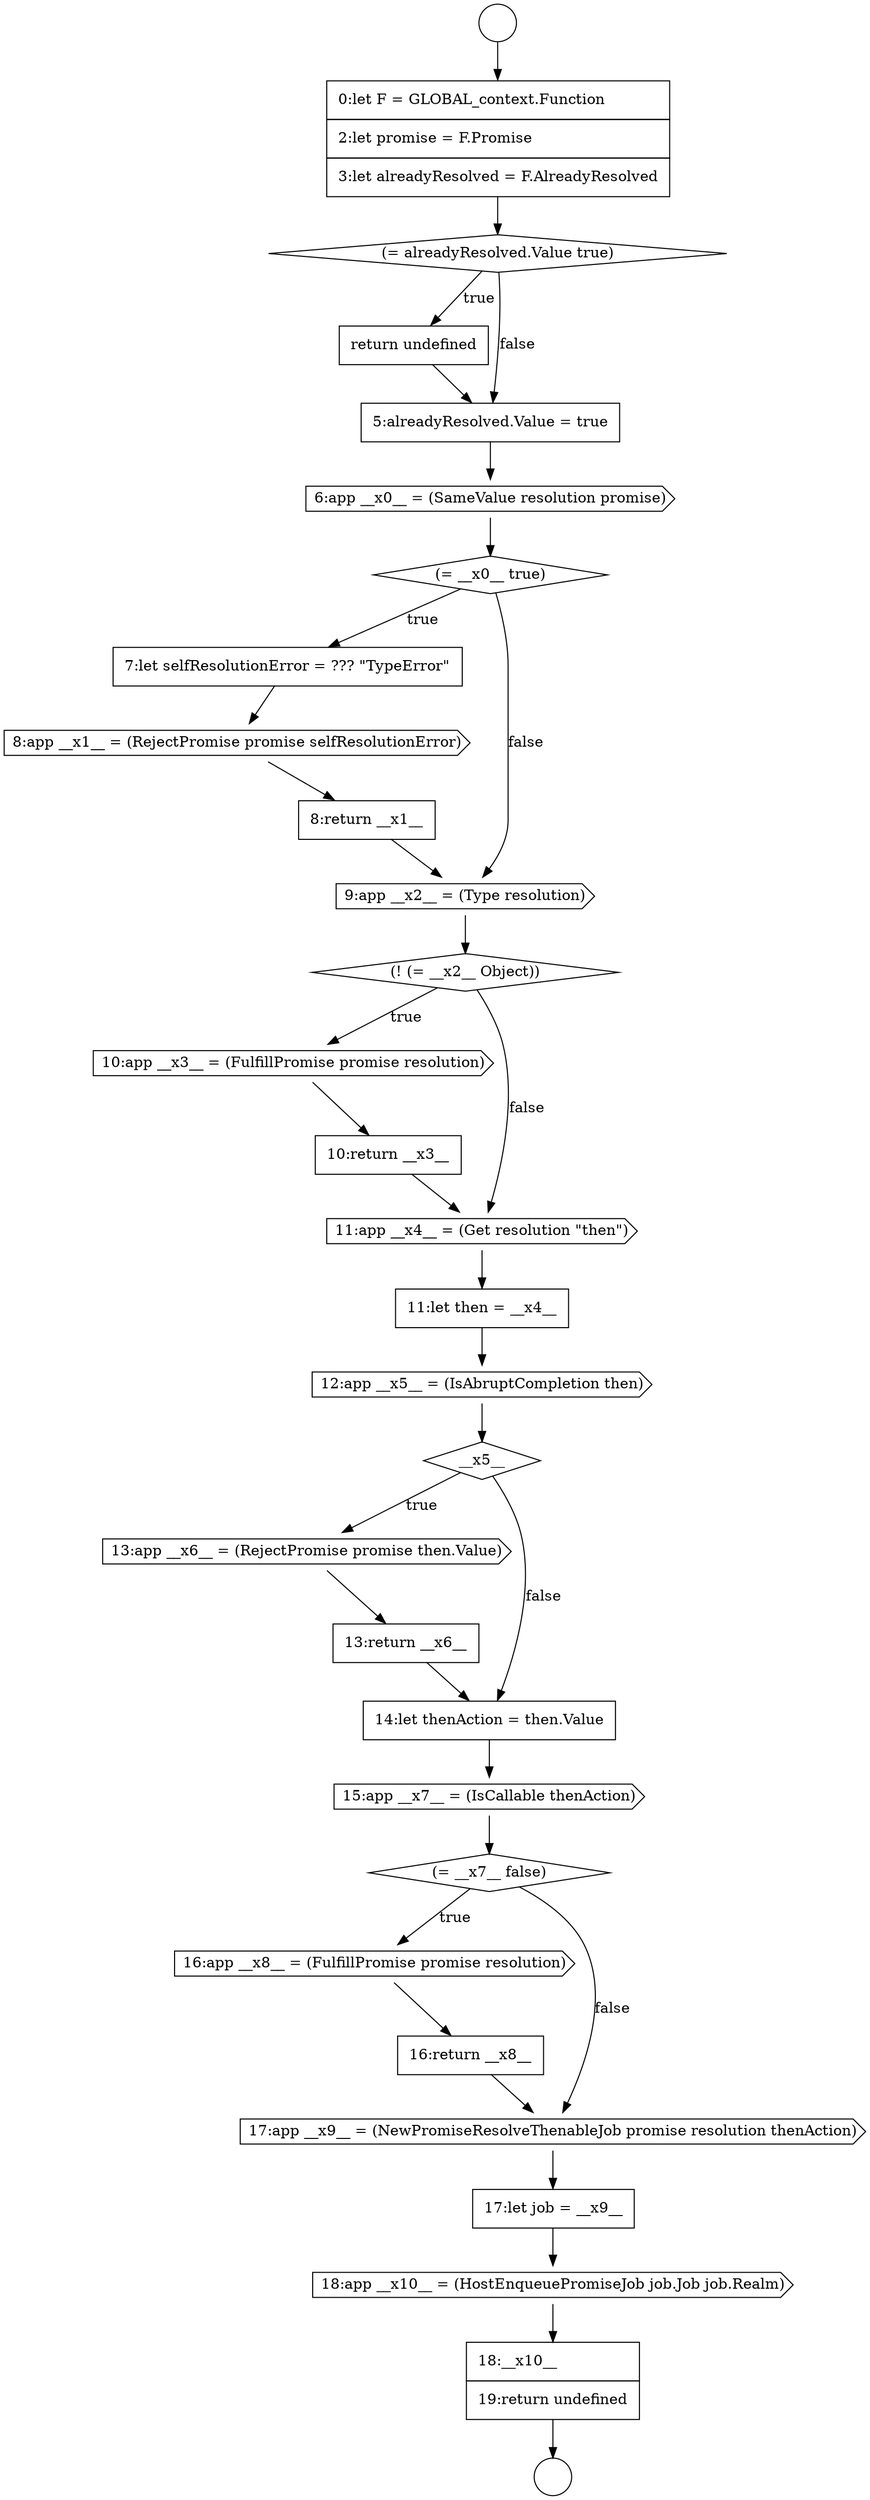 digraph {
  node18107 [shape=none, margin=0, label=<<font color="black">
    <table border="0" cellborder="1" cellspacing="0" cellpadding="10">
      <tr><td align="left">13:return __x6__</td></tr>
    </table>
  </font>> color="black" fillcolor="white" style=filled]
  node18090 [shape=diamond, label=<<font color="black">(= alreadyResolved.Value true)</font>> color="black" fillcolor="white" style=filled]
  node18104 [shape=cds, label=<<font color="black">12:app __x5__ = (IsAbruptCompletion then)</font>> color="black" fillcolor="white" style=filled]
  node18111 [shape=cds, label=<<font color="black">16:app __x8__ = (FulfillPromise promise resolution)</font>> color="black" fillcolor="white" style=filled]
  node18097 [shape=none, margin=0, label=<<font color="black">
    <table border="0" cellborder="1" cellspacing="0" cellpadding="10">
      <tr><td align="left">8:return __x1__</td></tr>
    </table>
  </font>> color="black" fillcolor="white" style=filled]
  node18112 [shape=none, margin=0, label=<<font color="black">
    <table border="0" cellborder="1" cellspacing="0" cellpadding="10">
      <tr><td align="left">16:return __x8__</td></tr>
    </table>
  </font>> color="black" fillcolor="white" style=filled]
  node18100 [shape=cds, label=<<font color="black">10:app __x3__ = (FulfillPromise promise resolution)</font>> color="black" fillcolor="white" style=filled]
  node18095 [shape=none, margin=0, label=<<font color="black">
    <table border="0" cellborder="1" cellspacing="0" cellpadding="10">
      <tr><td align="left">7:let selfResolutionError = ??? &quot;TypeError&quot;</td></tr>
    </table>
  </font>> color="black" fillcolor="white" style=filled]
  node18096 [shape=cds, label=<<font color="black">8:app __x1__ = (RejectPromise promise selfResolutionError)</font>> color="black" fillcolor="white" style=filled]
  node18105 [shape=diamond, label=<<font color="black">__x5__</font>> color="black" fillcolor="white" style=filled]
  node18109 [shape=cds, label=<<font color="black">15:app __x7__ = (IsCallable thenAction)</font>> color="black" fillcolor="white" style=filled]
  node18102 [shape=cds, label=<<font color="black">11:app __x4__ = (Get resolution &quot;then&quot;)</font>> color="black" fillcolor="white" style=filled]
  node18115 [shape=cds, label=<<font color="black">18:app __x10__ = (HostEnqueuePromiseJob job.Job job.Realm)</font>> color="black" fillcolor="white" style=filled]
  node18106 [shape=cds, label=<<font color="black">13:app __x6__ = (RejectPromise promise then.Value)</font>> color="black" fillcolor="white" style=filled]
  node18088 [shape=circle label=" " color="black" fillcolor="white" style=filled]
  node18110 [shape=diamond, label=<<font color="black">(= __x7__ false)</font>> color="black" fillcolor="white" style=filled]
  node18093 [shape=cds, label=<<font color="black">6:app __x0__ = (SameValue resolution promise)</font>> color="black" fillcolor="white" style=filled]
  node18098 [shape=cds, label=<<font color="black">9:app __x2__ = (Type resolution)</font>> color="black" fillcolor="white" style=filled]
  node18101 [shape=none, margin=0, label=<<font color="black">
    <table border="0" cellborder="1" cellspacing="0" cellpadding="10">
      <tr><td align="left">10:return __x3__</td></tr>
    </table>
  </font>> color="black" fillcolor="white" style=filled]
  node18114 [shape=none, margin=0, label=<<font color="black">
    <table border="0" cellborder="1" cellspacing="0" cellpadding="10">
      <tr><td align="left">17:let job = __x9__</td></tr>
    </table>
  </font>> color="black" fillcolor="white" style=filled]
  node18094 [shape=diamond, label=<<font color="black">(= __x0__ true)</font>> color="black" fillcolor="white" style=filled]
  node18116 [shape=none, margin=0, label=<<font color="black">
    <table border="0" cellborder="1" cellspacing="0" cellpadding="10">
      <tr><td align="left">18:__x10__</td></tr>
      <tr><td align="left">19:return undefined</td></tr>
    </table>
  </font>> color="black" fillcolor="white" style=filled]
  node18113 [shape=cds, label=<<font color="black">17:app __x9__ = (NewPromiseResolveThenableJob promise resolution thenAction)</font>> color="black" fillcolor="white" style=filled]
  node18091 [shape=none, margin=0, label=<<font color="black">
    <table border="0" cellborder="1" cellspacing="0" cellpadding="10">
      <tr><td align="left">return undefined</td></tr>
    </table>
  </font>> color="black" fillcolor="white" style=filled]
  node18087 [shape=circle label=" " color="black" fillcolor="white" style=filled]
  node18108 [shape=none, margin=0, label=<<font color="black">
    <table border="0" cellborder="1" cellspacing="0" cellpadding="10">
      <tr><td align="left">14:let thenAction = then.Value</td></tr>
    </table>
  </font>> color="black" fillcolor="white" style=filled]
  node18103 [shape=none, margin=0, label=<<font color="black">
    <table border="0" cellborder="1" cellspacing="0" cellpadding="10">
      <tr><td align="left">11:let then = __x4__</td></tr>
    </table>
  </font>> color="black" fillcolor="white" style=filled]
  node18092 [shape=none, margin=0, label=<<font color="black">
    <table border="0" cellborder="1" cellspacing="0" cellpadding="10">
      <tr><td align="left">5:alreadyResolved.Value = true</td></tr>
    </table>
  </font>> color="black" fillcolor="white" style=filled]
  node18099 [shape=diamond, label=<<font color="black">(! (= __x2__ Object))</font>> color="black" fillcolor="white" style=filled]
  node18089 [shape=none, margin=0, label=<<font color="black">
    <table border="0" cellborder="1" cellspacing="0" cellpadding="10">
      <tr><td align="left">0:let F = GLOBAL_context.Function</td></tr>
      <tr><td align="left">2:let promise = F.Promise</td></tr>
      <tr><td align="left">3:let alreadyResolved = F.AlreadyResolved</td></tr>
    </table>
  </font>> color="black" fillcolor="white" style=filled]
  node18099 -> node18100 [label=<<font color="black">true</font>> color="black"]
  node18099 -> node18102 [label=<<font color="black">false</font>> color="black"]
  node18114 -> node18115 [ color="black"]
  node18111 -> node18112 [ color="black"]
  node18094 -> node18095 [label=<<font color="black">true</font>> color="black"]
  node18094 -> node18098 [label=<<font color="black">false</font>> color="black"]
  node18108 -> node18109 [ color="black"]
  node18113 -> node18114 [ color="black"]
  node18104 -> node18105 [ color="black"]
  node18105 -> node18106 [label=<<font color="black">true</font>> color="black"]
  node18105 -> node18108 [label=<<font color="black">false</font>> color="black"]
  node18115 -> node18116 [ color="black"]
  node18107 -> node18108 [ color="black"]
  node18112 -> node18113 [ color="black"]
  node18092 -> node18093 [ color="black"]
  node18090 -> node18091 [label=<<font color="black">true</font>> color="black"]
  node18090 -> node18092 [label=<<font color="black">false</font>> color="black"]
  node18097 -> node18098 [ color="black"]
  node18116 -> node18088 [ color="black"]
  node18093 -> node18094 [ color="black"]
  node18106 -> node18107 [ color="black"]
  node18095 -> node18096 [ color="black"]
  node18110 -> node18111 [label=<<font color="black">true</font>> color="black"]
  node18110 -> node18113 [label=<<font color="black">false</font>> color="black"]
  node18100 -> node18101 [ color="black"]
  node18096 -> node18097 [ color="black"]
  node18087 -> node18089 [ color="black"]
  node18101 -> node18102 [ color="black"]
  node18089 -> node18090 [ color="black"]
  node18098 -> node18099 [ color="black"]
  node18109 -> node18110 [ color="black"]
  node18091 -> node18092 [ color="black"]
  node18103 -> node18104 [ color="black"]
  node18102 -> node18103 [ color="black"]
}
